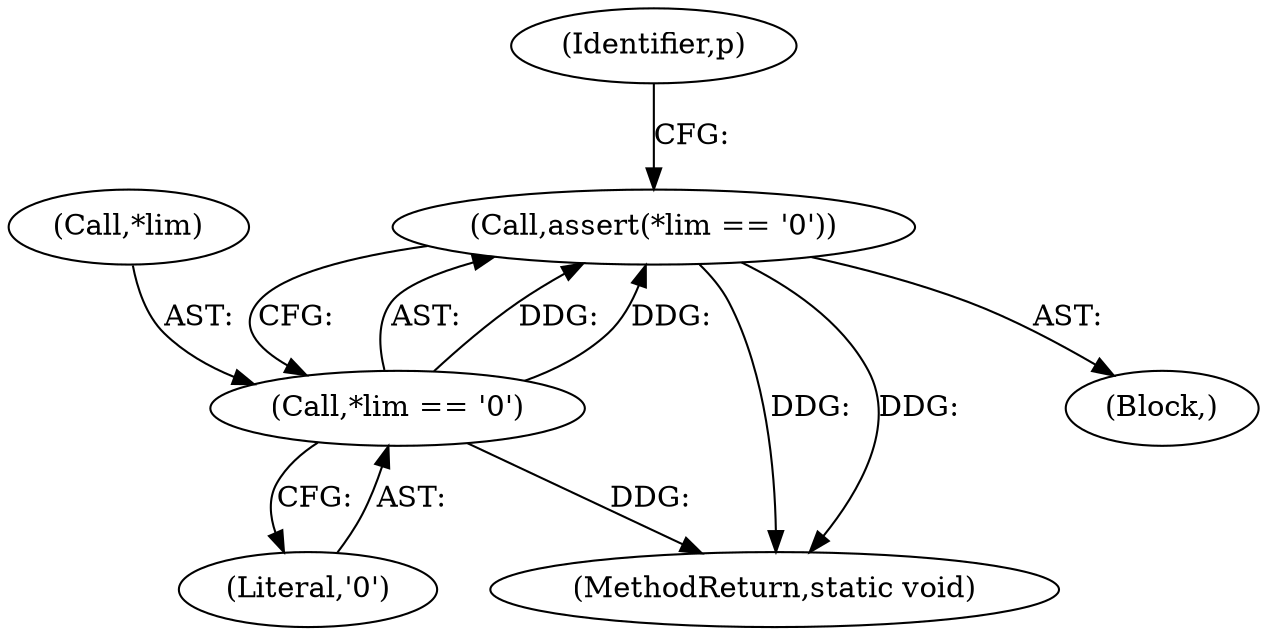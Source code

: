 digraph "0_php-src_0da8b8b801f9276359262f1ef8274c7812d3dfda?w=1_9@API" {
"1000139" [label="(Call,assert(*lim == '\0'))"];
"1000140" [label="(Call,*lim == '\0')"];
"1000143" [label="(Literal,'\0')"];
"1000124" [label="(Block,)"];
"1000147" [label="(Identifier,p)"];
"1000140" [label="(Call,*lim == '\0')"];
"1000139" [label="(Call,assert(*lim == '\0'))"];
"1000141" [label="(Call,*lim)"];
"1000408" [label="(MethodReturn,static void)"];
"1000139" -> "1000124"  [label="AST: "];
"1000139" -> "1000140"  [label="CFG: "];
"1000140" -> "1000139"  [label="AST: "];
"1000147" -> "1000139"  [label="CFG: "];
"1000139" -> "1000408"  [label="DDG: "];
"1000139" -> "1000408"  [label="DDG: "];
"1000140" -> "1000139"  [label="DDG: "];
"1000140" -> "1000139"  [label="DDG: "];
"1000140" -> "1000143"  [label="CFG: "];
"1000141" -> "1000140"  [label="AST: "];
"1000143" -> "1000140"  [label="AST: "];
"1000140" -> "1000408"  [label="DDG: "];
}
